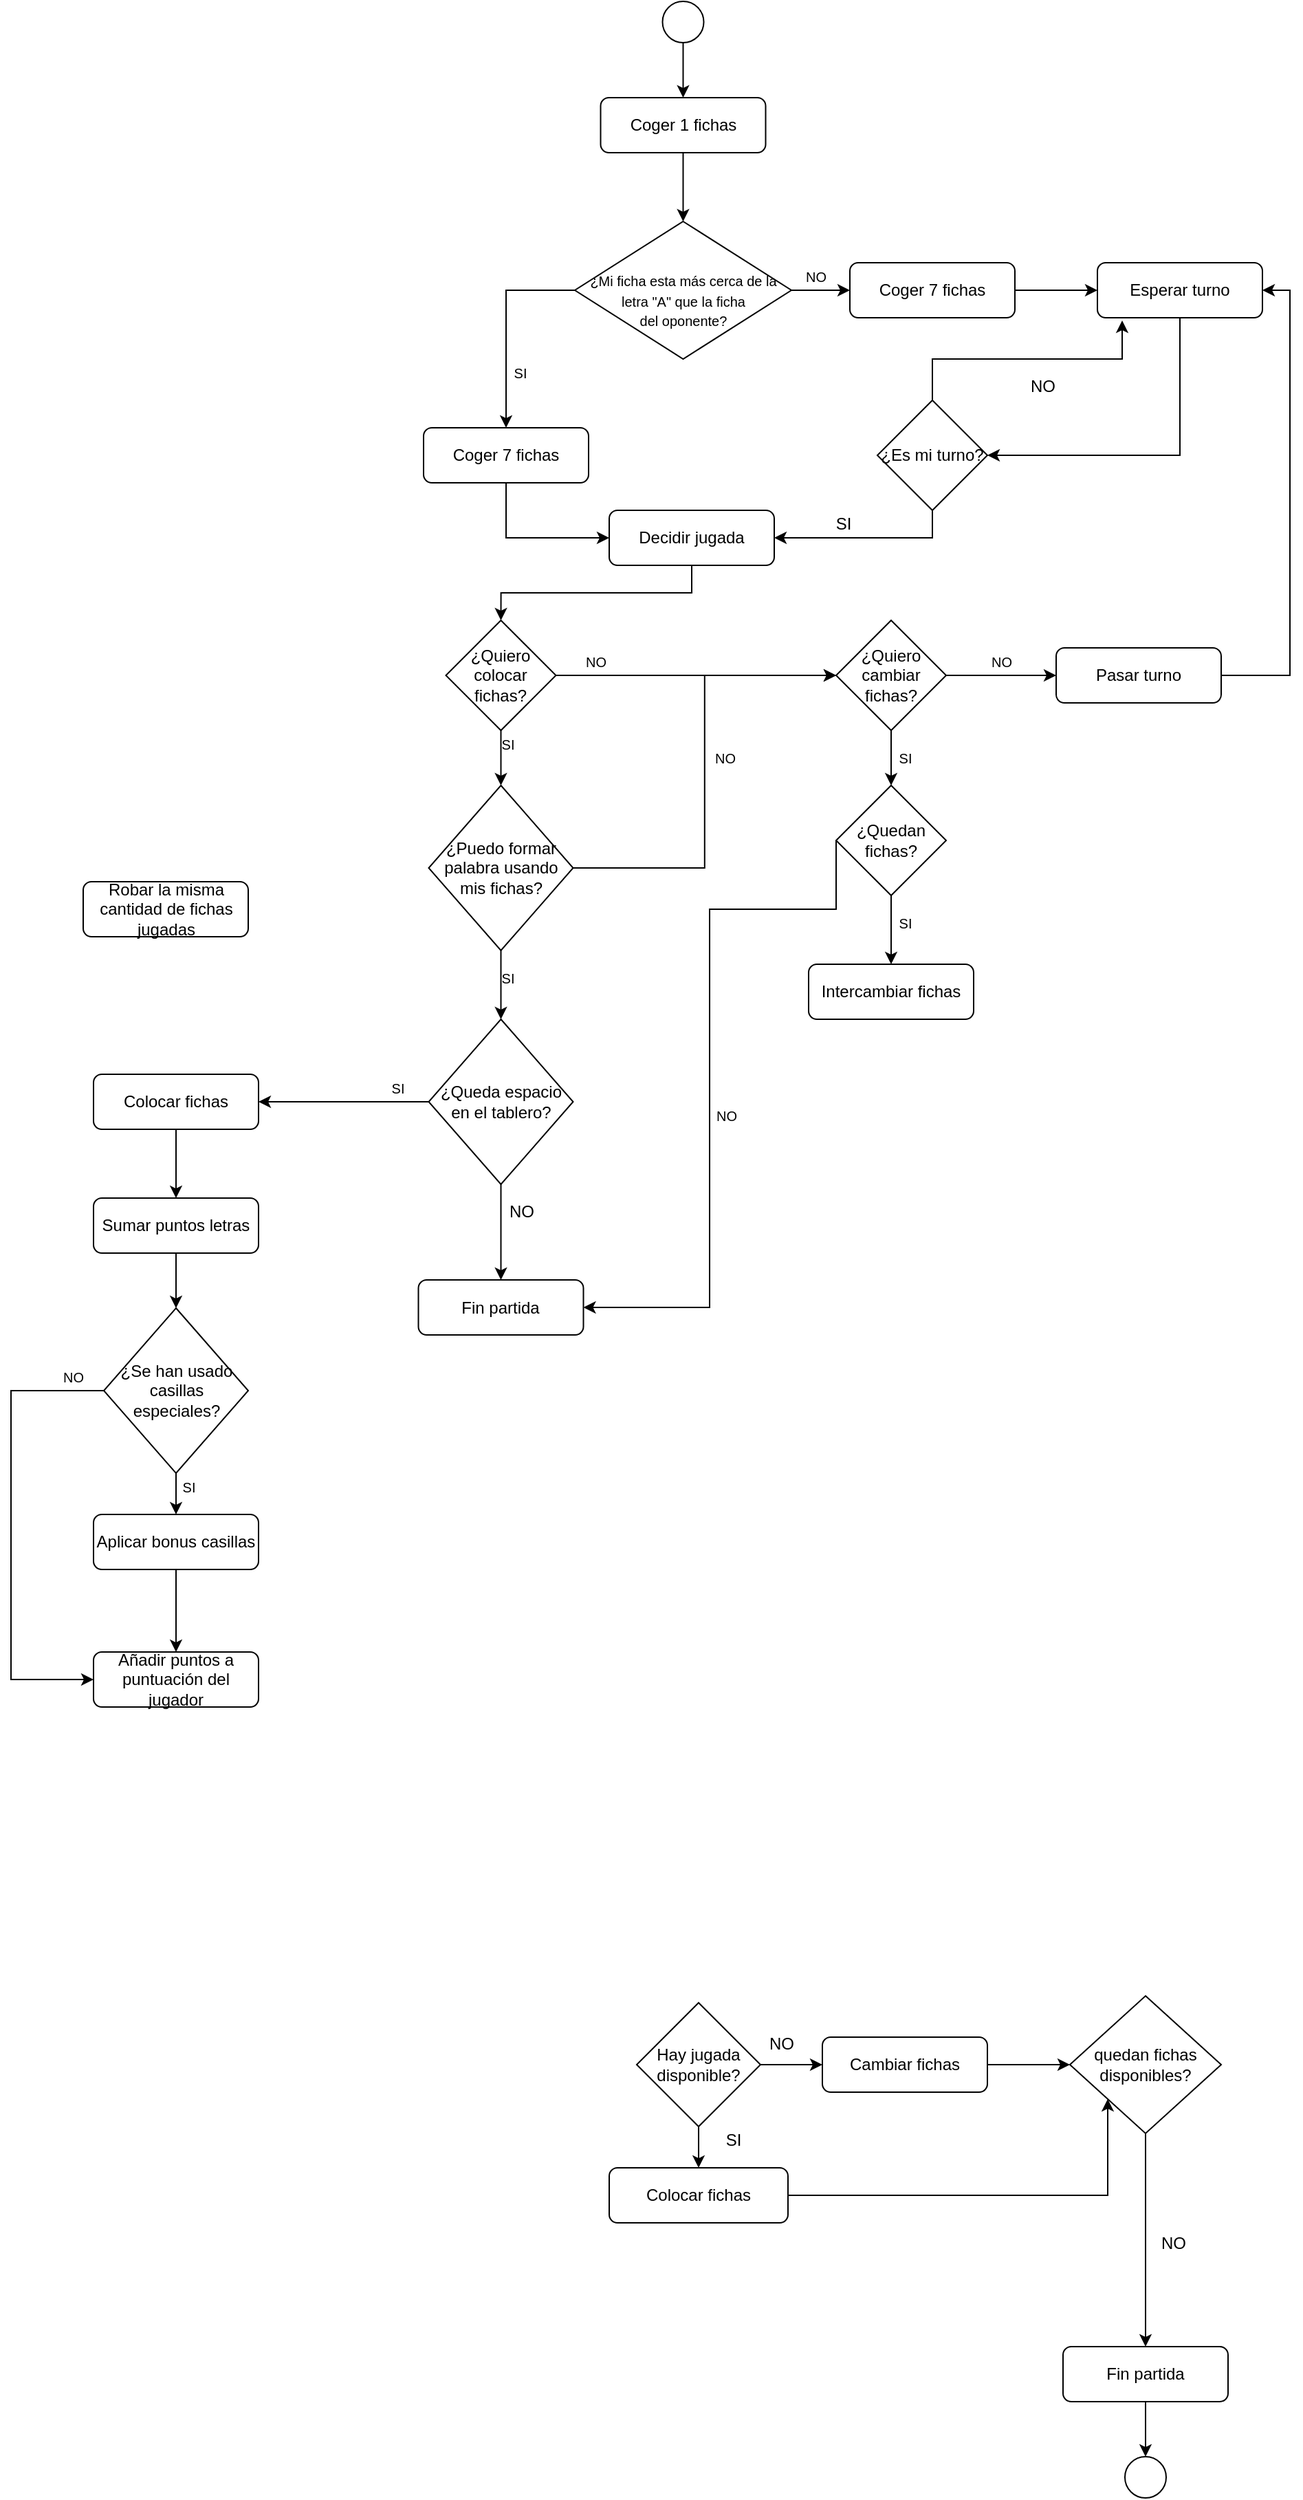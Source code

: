 <mxfile version="15.8.7" type="device"><diagram id="C5RBs43oDa-KdzZeNtuy" name="Page-1"><mxGraphModel dx="2500" dy="2065" grid="1" gridSize="10" guides="1" tooltips="1" connect="1" arrows="1" fold="1" page="1" pageScale="1" pageWidth="827" pageHeight="1169" math="0" shadow="0"><root><mxCell id="WIyWlLk6GJQsqaUBKTNV-0"/><mxCell id="WIyWlLk6GJQsqaUBKTNV-1" parent="WIyWlLk6GJQsqaUBKTNV-0"/><mxCell id="bVc6-nYakRr1ycgDQ5VQ-3" style="edgeStyle=orthogonalEdgeStyle;rounded=0;orthogonalLoop=1;jettySize=auto;html=1;exitX=0.5;exitY=1;exitDx=0;exitDy=0;entryX=0.5;entryY=0;entryDx=0;entryDy=0;fontSize=10;" edge="1" parent="WIyWlLk6GJQsqaUBKTNV-1" source="WIyWlLk6GJQsqaUBKTNV-3" target="bVc6-nYakRr1ycgDQ5VQ-0"><mxGeometry relative="1" as="geometry"/></mxCell><mxCell id="WIyWlLk6GJQsqaUBKTNV-3" value="Coger 1 fichas" style="rounded=1;whiteSpace=wrap;html=1;fontSize=12;glass=0;strokeWidth=1;shadow=0;" parent="WIyWlLk6GJQsqaUBKTNV-1" vertex="1"><mxGeometry x="148.75" y="-60" width="120" height="40" as="geometry"/></mxCell><mxCell id="ImrE4aAvCi5O0tiW0bwu-2" style="edgeStyle=orthogonalEdgeStyle;rounded=0;orthogonalLoop=1;jettySize=auto;html=1;exitX=0.5;exitY=1;exitDx=0;exitDy=0;entryX=0.5;entryY=0;entryDx=0;entryDy=0;" parent="WIyWlLk6GJQsqaUBKTNV-1" source="ImrE4aAvCi5O0tiW0bwu-0" target="WIyWlLk6GJQsqaUBKTNV-3" edge="1"><mxGeometry relative="1" as="geometry"/></mxCell><mxCell id="ImrE4aAvCi5O0tiW0bwu-0" value="" style="ellipse;whiteSpace=wrap;html=1;aspect=fixed;" parent="WIyWlLk6GJQsqaUBKTNV-1" vertex="1"><mxGeometry x="193.75" y="-130" width="30" height="30" as="geometry"/></mxCell><mxCell id="bVc6-nYakRr1ycgDQ5VQ-19" style="edgeStyle=orthogonalEdgeStyle;rounded=0;orthogonalLoop=1;jettySize=auto;html=1;exitX=0.5;exitY=0;exitDx=0;exitDy=0;entryX=0.15;entryY=1.05;entryDx=0;entryDy=0;entryPerimeter=0;fontSize=10;" edge="1" parent="WIyWlLk6GJQsqaUBKTNV-1" source="ImrE4aAvCi5O0tiW0bwu-3" target="ImrE4aAvCi5O0tiW0bwu-4"><mxGeometry relative="1" as="geometry"/></mxCell><mxCell id="bVc6-nYakRr1ycgDQ5VQ-20" style="edgeStyle=orthogonalEdgeStyle;rounded=0;orthogonalLoop=1;jettySize=auto;html=1;exitX=0.5;exitY=1;exitDx=0;exitDy=0;fontSize=10;" edge="1" parent="WIyWlLk6GJQsqaUBKTNV-1" source="ImrE4aAvCi5O0tiW0bwu-3" target="ImrE4aAvCi5O0tiW0bwu-9"><mxGeometry relative="1" as="geometry"/></mxCell><mxCell id="ImrE4aAvCi5O0tiW0bwu-3" value="¿Es mi turno?" style="rhombus;whiteSpace=wrap;html=1;" parent="WIyWlLk6GJQsqaUBKTNV-1" vertex="1"><mxGeometry x="350" y="160" width="80" height="80" as="geometry"/></mxCell><mxCell id="bVc6-nYakRr1ycgDQ5VQ-18" style="edgeStyle=orthogonalEdgeStyle;rounded=0;orthogonalLoop=1;jettySize=auto;html=1;exitX=0.5;exitY=1;exitDx=0;exitDy=0;entryX=1;entryY=0.5;entryDx=0;entryDy=0;fontSize=10;" edge="1" parent="WIyWlLk6GJQsqaUBKTNV-1" source="ImrE4aAvCi5O0tiW0bwu-4" target="ImrE4aAvCi5O0tiW0bwu-3"><mxGeometry relative="1" as="geometry"/></mxCell><mxCell id="ImrE4aAvCi5O0tiW0bwu-4" value="Esperar turno" style="rounded=1;whiteSpace=wrap;html=1;fontSize=12;glass=0;strokeWidth=1;shadow=0;" parent="WIyWlLk6GJQsqaUBKTNV-1" vertex="1"><mxGeometry x="510" y="60" width="120" height="40" as="geometry"/></mxCell><mxCell id="ImrE4aAvCi5O0tiW0bwu-8" value="NO" style="text;html=1;align=center;verticalAlign=middle;resizable=0;points=[];autosize=1;strokeColor=none;" parent="WIyWlLk6GJQsqaUBKTNV-1" vertex="1"><mxGeometry x="455" y="140" width="30" height="20" as="geometry"/></mxCell><mxCell id="bVc6-nYakRr1ycgDQ5VQ-22" style="edgeStyle=orthogonalEdgeStyle;rounded=0;orthogonalLoop=1;jettySize=auto;html=1;exitX=0.5;exitY=1;exitDx=0;exitDy=0;entryX=0.5;entryY=0;entryDx=0;entryDy=0;fontSize=10;" edge="1" parent="WIyWlLk6GJQsqaUBKTNV-1" source="ImrE4aAvCi5O0tiW0bwu-9" target="bVc6-nYakRr1ycgDQ5VQ-21"><mxGeometry relative="1" as="geometry"/></mxCell><mxCell id="ImrE4aAvCi5O0tiW0bwu-9" value="Decidir jugada" style="rounded=1;whiteSpace=wrap;html=1;fontSize=12;glass=0;strokeWidth=1;shadow=0;" parent="WIyWlLk6GJQsqaUBKTNV-1" vertex="1"><mxGeometry x="155" y="240" width="120" height="40" as="geometry"/></mxCell><mxCell id="ImrE4aAvCi5O0tiW0bwu-40" style="edgeStyle=orthogonalEdgeStyle;rounded=0;orthogonalLoop=1;jettySize=auto;html=1;exitX=1;exitY=0.5;exitDx=0;exitDy=0;entryX=0;entryY=1;entryDx=0;entryDy=0;" parent="WIyWlLk6GJQsqaUBKTNV-1" source="ImrE4aAvCi5O0tiW0bwu-13" target="ImrE4aAvCi5O0tiW0bwu-15" edge="1"><mxGeometry relative="1" as="geometry"/></mxCell><mxCell id="ImrE4aAvCi5O0tiW0bwu-13" value="Colocar fichas" style="rounded=1;whiteSpace=wrap;html=1;fontSize=12;glass=0;strokeWidth=1;shadow=0;" parent="WIyWlLk6GJQsqaUBKTNV-1" vertex="1"><mxGeometry x="155" y="1445" width="130" height="40" as="geometry"/></mxCell><mxCell id="ImrE4aAvCi5O0tiW0bwu-34" style="edgeStyle=orthogonalEdgeStyle;rounded=0;orthogonalLoop=1;jettySize=auto;html=1;exitX=0.5;exitY=1;exitDx=0;exitDy=0;entryX=0.5;entryY=0;entryDx=0;entryDy=0;" parent="WIyWlLk6GJQsqaUBKTNV-1" source="ImrE4aAvCi5O0tiW0bwu-15" target="ImrE4aAvCi5O0tiW0bwu-33" edge="1"><mxGeometry relative="1" as="geometry"/></mxCell><mxCell id="ImrE4aAvCi5O0tiW0bwu-15" value="quedan fichas disponibles?" style="rhombus;whiteSpace=wrap;html=1;" parent="WIyWlLk6GJQsqaUBKTNV-1" vertex="1"><mxGeometry x="490" y="1320" width="110" height="100" as="geometry"/></mxCell><mxCell id="ImrE4aAvCi5O0tiW0bwu-22" style="edgeStyle=orthogonalEdgeStyle;rounded=0;orthogonalLoop=1;jettySize=auto;html=1;exitX=0.5;exitY=1;exitDx=0;exitDy=0;entryX=0.5;entryY=0;entryDx=0;entryDy=0;" parent="WIyWlLk6GJQsqaUBKTNV-1" source="ImrE4aAvCi5O0tiW0bwu-17" target="ImrE4aAvCi5O0tiW0bwu-13" edge="1"><mxGeometry relative="1" as="geometry"/></mxCell><mxCell id="ImrE4aAvCi5O0tiW0bwu-24" style="edgeStyle=orthogonalEdgeStyle;rounded=0;orthogonalLoop=1;jettySize=auto;html=1;exitX=1;exitY=0.5;exitDx=0;exitDy=0;entryX=0;entryY=0.5;entryDx=0;entryDy=0;" parent="WIyWlLk6GJQsqaUBKTNV-1" source="ImrE4aAvCi5O0tiW0bwu-17" target="ImrE4aAvCi5O0tiW0bwu-23" edge="1"><mxGeometry relative="1" as="geometry"/></mxCell><mxCell id="ImrE4aAvCi5O0tiW0bwu-17" value="Hay jugada disponible?" style="rhombus;whiteSpace=wrap;html=1;" parent="WIyWlLk6GJQsqaUBKTNV-1" vertex="1"><mxGeometry x="175" y="1325" width="90" height="90" as="geometry"/></mxCell><mxCell id="ImrE4aAvCi5O0tiW0bwu-19" value="SI" style="text;html=1;align=center;verticalAlign=middle;resizable=0;points=[];autosize=1;strokeColor=none;" parent="WIyWlLk6GJQsqaUBKTNV-1" vertex="1"><mxGeometry x="310" y="240" width="30" height="20" as="geometry"/></mxCell><mxCell id="ImrE4aAvCi5O0tiW0bwu-21" value="SI" style="text;html=1;align=center;verticalAlign=middle;resizable=0;points=[];autosize=1;strokeColor=none;" parent="WIyWlLk6GJQsqaUBKTNV-1" vertex="1"><mxGeometry x="230" y="1415" width="30" height="20" as="geometry"/></mxCell><mxCell id="ImrE4aAvCi5O0tiW0bwu-25" style="edgeStyle=orthogonalEdgeStyle;rounded=0;orthogonalLoop=1;jettySize=auto;html=1;exitX=1;exitY=0.5;exitDx=0;exitDy=0;entryX=0;entryY=0.5;entryDx=0;entryDy=0;" parent="WIyWlLk6GJQsqaUBKTNV-1" source="ImrE4aAvCi5O0tiW0bwu-23" target="ImrE4aAvCi5O0tiW0bwu-15" edge="1"><mxGeometry relative="1" as="geometry"/></mxCell><mxCell id="ImrE4aAvCi5O0tiW0bwu-23" value="Cambiar fichas" style="rounded=1;whiteSpace=wrap;html=1;fontSize=12;glass=0;strokeWidth=1;shadow=0;" parent="WIyWlLk6GJQsqaUBKTNV-1" vertex="1"><mxGeometry x="310" y="1350" width="120" height="40" as="geometry"/></mxCell><mxCell id="ImrE4aAvCi5O0tiW0bwu-32" value="NO" style="text;html=1;align=center;verticalAlign=middle;resizable=0;points=[];autosize=1;strokeColor=none;" parent="WIyWlLk6GJQsqaUBKTNV-1" vertex="1"><mxGeometry x="265" y="1345" width="30" height="20" as="geometry"/></mxCell><mxCell id="ImrE4aAvCi5O0tiW0bwu-36" style="edgeStyle=orthogonalEdgeStyle;rounded=0;orthogonalLoop=1;jettySize=auto;html=1;exitX=0.5;exitY=1;exitDx=0;exitDy=0;entryX=0.5;entryY=0;entryDx=0;entryDy=0;" parent="WIyWlLk6GJQsqaUBKTNV-1" source="ImrE4aAvCi5O0tiW0bwu-33" target="ImrE4aAvCi5O0tiW0bwu-35" edge="1"><mxGeometry relative="1" as="geometry"/></mxCell><mxCell id="ImrE4aAvCi5O0tiW0bwu-33" value="Fin partida" style="rounded=1;whiteSpace=wrap;html=1;fontSize=12;glass=0;strokeWidth=1;shadow=0;" parent="WIyWlLk6GJQsqaUBKTNV-1" vertex="1"><mxGeometry x="485" y="1575" width="120" height="40" as="geometry"/></mxCell><mxCell id="ImrE4aAvCi5O0tiW0bwu-35" value="" style="ellipse;whiteSpace=wrap;html=1;aspect=fixed;" parent="WIyWlLk6GJQsqaUBKTNV-1" vertex="1"><mxGeometry x="530" y="1655" width="30" height="30" as="geometry"/></mxCell><mxCell id="ImrE4aAvCi5O0tiW0bwu-41" value="NO" style="text;html=1;align=center;verticalAlign=middle;resizable=0;points=[];autosize=1;strokeColor=none;" parent="WIyWlLk6GJQsqaUBKTNV-1" vertex="1"><mxGeometry x="550" y="1489.5" width="30" height="20" as="geometry"/></mxCell><mxCell id="bVc6-nYakRr1ycgDQ5VQ-9" style="edgeStyle=orthogonalEdgeStyle;rounded=0;orthogonalLoop=1;jettySize=auto;html=1;exitX=0;exitY=0.5;exitDx=0;exitDy=0;entryX=0.5;entryY=0;entryDx=0;entryDy=0;fontSize=10;" edge="1" parent="WIyWlLk6GJQsqaUBKTNV-1" source="bVc6-nYakRr1ycgDQ5VQ-0" target="bVc6-nYakRr1ycgDQ5VQ-6"><mxGeometry relative="1" as="geometry"/></mxCell><mxCell id="bVc6-nYakRr1ycgDQ5VQ-17" style="edgeStyle=orthogonalEdgeStyle;rounded=0;orthogonalLoop=1;jettySize=auto;html=1;exitX=1;exitY=0.5;exitDx=0;exitDy=0;fontSize=10;" edge="1" parent="WIyWlLk6GJQsqaUBKTNV-1" source="bVc6-nYakRr1ycgDQ5VQ-0" target="bVc6-nYakRr1ycgDQ5VQ-12"><mxGeometry relative="1" as="geometry"/></mxCell><mxCell id="bVc6-nYakRr1ycgDQ5VQ-0" value="&lt;span style=&quot;font-size: 10px&quot;&gt;&lt;br&gt;¿Mi ficha esta más cerca de la&lt;/span&gt;&lt;br&gt;&lt;span style=&quot;font-size: 10px&quot;&gt;letra &quot;A&quot; que la ficha&lt;/span&gt;&lt;br&gt;&lt;div&gt;&lt;span style=&quot;font-size: 10px&quot;&gt;del oponente?&lt;/span&gt;&lt;/div&gt;" style="rhombus;whiteSpace=wrap;html=1;rounded=0;align=center;" vertex="1" parent="WIyWlLk6GJQsqaUBKTNV-1"><mxGeometry x="130" y="30" width="157.5" height="100" as="geometry"/></mxCell><mxCell id="bVc6-nYakRr1ycgDQ5VQ-2" value="NO" style="text;html=1;align=center;verticalAlign=middle;resizable=0;points=[];autosize=1;strokeColor=none;fillColor=none;fontSize=10;" vertex="1" parent="WIyWlLk6GJQsqaUBKTNV-1"><mxGeometry x="290" y="60" width="30" height="20" as="geometry"/></mxCell><mxCell id="bVc6-nYakRr1ycgDQ5VQ-5" value="SI" style="text;html=1;align=center;verticalAlign=middle;resizable=0;points=[];autosize=1;strokeColor=none;fillColor=none;fontSize=10;" vertex="1" parent="WIyWlLk6GJQsqaUBKTNV-1"><mxGeometry x="80" y="130" width="20" height="20" as="geometry"/></mxCell><mxCell id="bVc6-nYakRr1ycgDQ5VQ-10" style="edgeStyle=orthogonalEdgeStyle;rounded=0;orthogonalLoop=1;jettySize=auto;html=1;exitX=0.5;exitY=1;exitDx=0;exitDy=0;entryX=0;entryY=0.5;entryDx=0;entryDy=0;fontSize=10;" edge="1" parent="WIyWlLk6GJQsqaUBKTNV-1" source="bVc6-nYakRr1ycgDQ5VQ-6" target="ImrE4aAvCi5O0tiW0bwu-9"><mxGeometry relative="1" as="geometry"/></mxCell><mxCell id="bVc6-nYakRr1ycgDQ5VQ-6" value="Coger 7 fichas" style="rounded=1;whiteSpace=wrap;html=1;fontSize=12;glass=0;strokeWidth=1;shadow=0;" vertex="1" parent="WIyWlLk6GJQsqaUBKTNV-1"><mxGeometry x="20" y="180" width="120" height="40" as="geometry"/></mxCell><mxCell id="bVc6-nYakRr1ycgDQ5VQ-14" style="edgeStyle=orthogonalEdgeStyle;rounded=0;orthogonalLoop=1;jettySize=auto;html=1;exitX=1;exitY=0.5;exitDx=0;exitDy=0;entryX=0;entryY=0.5;entryDx=0;entryDy=0;fontSize=10;" edge="1" parent="WIyWlLk6GJQsqaUBKTNV-1" source="bVc6-nYakRr1ycgDQ5VQ-12" target="ImrE4aAvCi5O0tiW0bwu-4"><mxGeometry relative="1" as="geometry"/></mxCell><mxCell id="bVc6-nYakRr1ycgDQ5VQ-12" value="Coger 7 fichas" style="rounded=1;whiteSpace=wrap;html=1;fontSize=12;glass=0;strokeWidth=1;shadow=0;" vertex="1" parent="WIyWlLk6GJQsqaUBKTNV-1"><mxGeometry x="330" y="60" width="120" height="40" as="geometry"/></mxCell><mxCell id="bVc6-nYakRr1ycgDQ5VQ-24" style="edgeStyle=orthogonalEdgeStyle;rounded=0;orthogonalLoop=1;jettySize=auto;html=1;exitX=1;exitY=0.5;exitDx=0;exitDy=0;entryX=0;entryY=0.5;entryDx=0;entryDy=0;fontSize=10;" edge="1" parent="WIyWlLk6GJQsqaUBKTNV-1" source="bVc6-nYakRr1ycgDQ5VQ-21" target="bVc6-nYakRr1ycgDQ5VQ-23"><mxGeometry relative="1" as="geometry"/></mxCell><mxCell id="bVc6-nYakRr1ycgDQ5VQ-31" style="edgeStyle=orthogonalEdgeStyle;rounded=0;orthogonalLoop=1;jettySize=auto;html=1;exitX=0.5;exitY=1;exitDx=0;exitDy=0;entryX=0.5;entryY=0;entryDx=0;entryDy=0;fontSize=10;" edge="1" parent="WIyWlLk6GJQsqaUBKTNV-1" source="bVc6-nYakRr1ycgDQ5VQ-21" target="bVc6-nYakRr1ycgDQ5VQ-30"><mxGeometry relative="1" as="geometry"/></mxCell><mxCell id="bVc6-nYakRr1ycgDQ5VQ-21" value="¿Quiero colocar fichas?" style="rhombus;whiteSpace=wrap;html=1;" vertex="1" parent="WIyWlLk6GJQsqaUBKTNV-1"><mxGeometry x="36.25" y="320" width="80" height="80" as="geometry"/></mxCell><mxCell id="bVc6-nYakRr1ycgDQ5VQ-25" style="edgeStyle=orthogonalEdgeStyle;rounded=0;orthogonalLoop=1;jettySize=auto;html=1;exitX=1;exitY=0.5;exitDx=0;exitDy=0;fontSize=10;entryX=0;entryY=0.5;entryDx=0;entryDy=0;" edge="1" parent="WIyWlLk6GJQsqaUBKTNV-1" source="bVc6-nYakRr1ycgDQ5VQ-23" target="bVc6-nYakRr1ycgDQ5VQ-28"><mxGeometry relative="1" as="geometry"><mxPoint x="490" y="360" as="targetPoint"/></mxGeometry></mxCell><mxCell id="bVc6-nYakRr1ycgDQ5VQ-67" style="edgeStyle=orthogonalEdgeStyle;rounded=0;orthogonalLoop=1;jettySize=auto;html=1;exitX=0.5;exitY=1;exitDx=0;exitDy=0;entryX=0.5;entryY=0;entryDx=0;entryDy=0;fontSize=10;" edge="1" parent="WIyWlLk6GJQsqaUBKTNV-1" source="bVc6-nYakRr1ycgDQ5VQ-23" target="bVc6-nYakRr1ycgDQ5VQ-64"><mxGeometry relative="1" as="geometry"/></mxCell><mxCell id="bVc6-nYakRr1ycgDQ5VQ-23" value="¿Quiero cambiar fichas?" style="rhombus;whiteSpace=wrap;html=1;" vertex="1" parent="WIyWlLk6GJQsqaUBKTNV-1"><mxGeometry x="320" y="320" width="80" height="80" as="geometry"/></mxCell><mxCell id="bVc6-nYakRr1ycgDQ5VQ-26" value="NO" style="text;html=1;align=center;verticalAlign=middle;resizable=0;points=[];autosize=1;strokeColor=none;fillColor=none;fontSize=10;" vertex="1" parent="WIyWlLk6GJQsqaUBKTNV-1"><mxGeometry x="130" y="340" width="30" height="20" as="geometry"/></mxCell><mxCell id="bVc6-nYakRr1ycgDQ5VQ-27" value="NO" style="text;html=1;align=center;verticalAlign=middle;resizable=0;points=[];autosize=1;strokeColor=none;fillColor=none;fontSize=10;" vertex="1" parent="WIyWlLk6GJQsqaUBKTNV-1"><mxGeometry x="425" y="340" width="30" height="20" as="geometry"/></mxCell><mxCell id="bVc6-nYakRr1ycgDQ5VQ-29" style="edgeStyle=orthogonalEdgeStyle;rounded=0;orthogonalLoop=1;jettySize=auto;html=1;exitX=1;exitY=0.5;exitDx=0;exitDy=0;entryX=1;entryY=0.5;entryDx=0;entryDy=0;fontSize=10;" edge="1" parent="WIyWlLk6GJQsqaUBKTNV-1" source="bVc6-nYakRr1ycgDQ5VQ-28" target="ImrE4aAvCi5O0tiW0bwu-4"><mxGeometry relative="1" as="geometry"/></mxCell><mxCell id="bVc6-nYakRr1ycgDQ5VQ-28" value="Pasar turno" style="rounded=1;whiteSpace=wrap;html=1;fontSize=12;glass=0;strokeWidth=1;shadow=0;" vertex="1" parent="WIyWlLk6GJQsqaUBKTNV-1"><mxGeometry x="480" y="340" width="120" height="40" as="geometry"/></mxCell><mxCell id="bVc6-nYakRr1ycgDQ5VQ-33" style="edgeStyle=orthogonalEdgeStyle;rounded=0;orthogonalLoop=1;jettySize=auto;html=1;exitX=1;exitY=0.5;exitDx=0;exitDy=0;fontSize=10;entryX=0;entryY=0.5;entryDx=0;entryDy=0;" edge="1" parent="WIyWlLk6GJQsqaUBKTNV-1" source="bVc6-nYakRr1ycgDQ5VQ-30" target="bVc6-nYakRr1ycgDQ5VQ-23"><mxGeometry relative="1" as="geometry"/></mxCell><mxCell id="bVc6-nYakRr1ycgDQ5VQ-39" style="edgeStyle=orthogonalEdgeStyle;rounded=0;orthogonalLoop=1;jettySize=auto;html=1;exitX=0.5;exitY=1;exitDx=0;exitDy=0;entryX=0.5;entryY=0;entryDx=0;entryDy=0;fontSize=10;" edge="1" parent="WIyWlLk6GJQsqaUBKTNV-1" source="bVc6-nYakRr1ycgDQ5VQ-30" target="bVc6-nYakRr1ycgDQ5VQ-35"><mxGeometry relative="1" as="geometry"/></mxCell><mxCell id="bVc6-nYakRr1ycgDQ5VQ-30" value="¿Puedo formar palabra usando mis fichas?" style="rhombus;whiteSpace=wrap;html=1;" vertex="1" parent="WIyWlLk6GJQsqaUBKTNV-1"><mxGeometry x="23.75" y="440" width="105" height="120" as="geometry"/></mxCell><mxCell id="bVc6-nYakRr1ycgDQ5VQ-32" value="SI" style="text;html=1;align=center;verticalAlign=middle;resizable=0;points=[];autosize=1;strokeColor=none;fillColor=none;fontSize=10;" vertex="1" parent="WIyWlLk6GJQsqaUBKTNV-1"><mxGeometry x="71.25" y="400" width="20" height="20" as="geometry"/></mxCell><mxCell id="bVc6-nYakRr1ycgDQ5VQ-34" value="NO" style="text;html=1;align=center;verticalAlign=middle;resizable=0;points=[];autosize=1;strokeColor=none;fillColor=none;fontSize=10;" vertex="1" parent="WIyWlLk6GJQsqaUBKTNV-1"><mxGeometry x="223.75" y="410" width="30" height="20" as="geometry"/></mxCell><mxCell id="bVc6-nYakRr1ycgDQ5VQ-42" style="edgeStyle=orthogonalEdgeStyle;rounded=0;orthogonalLoop=1;jettySize=auto;html=1;exitX=0;exitY=0.5;exitDx=0;exitDy=0;entryX=1;entryY=0.5;entryDx=0;entryDy=0;fontSize=10;" edge="1" parent="WIyWlLk6GJQsqaUBKTNV-1" source="bVc6-nYakRr1ycgDQ5VQ-35" target="bVc6-nYakRr1ycgDQ5VQ-41"><mxGeometry relative="1" as="geometry"/></mxCell><mxCell id="bVc6-nYakRr1ycgDQ5VQ-35" value="¿Queda espacio en el tablero?" style="rhombus;whiteSpace=wrap;html=1;" vertex="1" parent="WIyWlLk6GJQsqaUBKTNV-1"><mxGeometry x="23.75" y="610" width="105" height="120" as="geometry"/></mxCell><mxCell id="bVc6-nYakRr1ycgDQ5VQ-36" style="edgeStyle=orthogonalEdgeStyle;rounded=0;orthogonalLoop=1;jettySize=auto;html=1;exitX=0.5;exitY=1;exitDx=0;exitDy=0;entryX=0.5;entryY=0;entryDx=0;entryDy=0;" edge="1" parent="WIyWlLk6GJQsqaUBKTNV-1" target="bVc6-nYakRr1ycgDQ5VQ-37" source="bVc6-nYakRr1ycgDQ5VQ-35"><mxGeometry relative="1" as="geometry"><mxPoint x="115" y="710" as="sourcePoint"/></mxGeometry></mxCell><mxCell id="bVc6-nYakRr1ycgDQ5VQ-37" value="Fin partida" style="rounded=1;whiteSpace=wrap;html=1;fontSize=12;glass=0;strokeWidth=1;shadow=0;" vertex="1" parent="WIyWlLk6GJQsqaUBKTNV-1"><mxGeometry x="16.25" y="799.5" width="120" height="40" as="geometry"/></mxCell><mxCell id="bVc6-nYakRr1ycgDQ5VQ-38" value="NO" style="text;html=1;align=center;verticalAlign=middle;resizable=0;points=[];autosize=1;strokeColor=none;" vertex="1" parent="WIyWlLk6GJQsqaUBKTNV-1"><mxGeometry x="76.25" y="740" width="30" height="20" as="geometry"/></mxCell><mxCell id="bVc6-nYakRr1ycgDQ5VQ-40" value="SI" style="text;html=1;align=center;verticalAlign=middle;resizable=0;points=[];autosize=1;strokeColor=none;fillColor=none;fontSize=10;" vertex="1" parent="WIyWlLk6GJQsqaUBKTNV-1"><mxGeometry x="71.25" y="570" width="20" height="20" as="geometry"/></mxCell><mxCell id="bVc6-nYakRr1ycgDQ5VQ-71" style="edgeStyle=orthogonalEdgeStyle;rounded=0;orthogonalLoop=1;jettySize=auto;html=1;exitX=0.5;exitY=1;exitDx=0;exitDy=0;entryX=0.5;entryY=0;entryDx=0;entryDy=0;fontSize=10;" edge="1" parent="WIyWlLk6GJQsqaUBKTNV-1" source="bVc6-nYakRr1ycgDQ5VQ-41" target="bVc6-nYakRr1ycgDQ5VQ-44"><mxGeometry relative="1" as="geometry"/></mxCell><mxCell id="bVc6-nYakRr1ycgDQ5VQ-41" value="Colocar fichas" style="rounded=1;whiteSpace=wrap;html=1;fontSize=12;glass=0;strokeWidth=1;shadow=0;" vertex="1" parent="WIyWlLk6GJQsqaUBKTNV-1"><mxGeometry x="-220" y="650" width="120" height="40" as="geometry"/></mxCell><mxCell id="bVc6-nYakRr1ycgDQ5VQ-43" value="SI" style="text;html=1;align=center;verticalAlign=middle;resizable=0;points=[];autosize=1;strokeColor=none;fillColor=none;fontSize=10;" vertex="1" parent="WIyWlLk6GJQsqaUBKTNV-1"><mxGeometry x="-8.75" y="650" width="20" height="20" as="geometry"/></mxCell><mxCell id="bVc6-nYakRr1ycgDQ5VQ-72" style="edgeStyle=orthogonalEdgeStyle;rounded=0;orthogonalLoop=1;jettySize=auto;html=1;exitX=0.5;exitY=1;exitDx=0;exitDy=0;entryX=0.5;entryY=0;entryDx=0;entryDy=0;fontSize=10;" edge="1" parent="WIyWlLk6GJQsqaUBKTNV-1" source="bVc6-nYakRr1ycgDQ5VQ-44" target="bVc6-nYakRr1ycgDQ5VQ-46"><mxGeometry relative="1" as="geometry"/></mxCell><mxCell id="bVc6-nYakRr1ycgDQ5VQ-44" value="Sumar puntos letras" style="rounded=1;whiteSpace=wrap;html=1;fontSize=12;glass=0;strokeWidth=1;shadow=0;" vertex="1" parent="WIyWlLk6GJQsqaUBKTNV-1"><mxGeometry x="-220" y="740" width="120" height="40" as="geometry"/></mxCell><mxCell id="bVc6-nYakRr1ycgDQ5VQ-73" style="edgeStyle=orthogonalEdgeStyle;rounded=0;orthogonalLoop=1;jettySize=auto;html=1;exitX=0.5;exitY=1;exitDx=0;exitDy=0;entryX=0.5;entryY=0;entryDx=0;entryDy=0;fontSize=10;" edge="1" parent="WIyWlLk6GJQsqaUBKTNV-1" source="bVc6-nYakRr1ycgDQ5VQ-46" target="bVc6-nYakRr1ycgDQ5VQ-54"><mxGeometry relative="1" as="geometry"/></mxCell><mxCell id="bVc6-nYakRr1ycgDQ5VQ-77" style="edgeStyle=orthogonalEdgeStyle;rounded=0;orthogonalLoop=1;jettySize=auto;html=1;exitX=0;exitY=0.5;exitDx=0;exitDy=0;entryX=0;entryY=0.5;entryDx=0;entryDy=0;fontSize=10;" edge="1" parent="WIyWlLk6GJQsqaUBKTNV-1" source="bVc6-nYakRr1ycgDQ5VQ-46" target="bVc6-nYakRr1ycgDQ5VQ-48"><mxGeometry relative="1" as="geometry"><Array as="points"><mxPoint x="-280" y="880"/><mxPoint x="-280" y="1090"/></Array></mxGeometry></mxCell><mxCell id="bVc6-nYakRr1ycgDQ5VQ-46" value="¿Se han usado casillas especiales?" style="rhombus;whiteSpace=wrap;html=1;" vertex="1" parent="WIyWlLk6GJQsqaUBKTNV-1"><mxGeometry x="-212.5" y="820" width="105" height="120" as="geometry"/></mxCell><mxCell id="bVc6-nYakRr1ycgDQ5VQ-48" value="Añadir puntos a puntuación del jugador" style="rounded=1;whiteSpace=wrap;html=1;fontSize=12;glass=0;strokeWidth=1;shadow=0;" vertex="1" parent="WIyWlLk6GJQsqaUBKTNV-1"><mxGeometry x="-220" y="1070" width="120" height="40" as="geometry"/></mxCell><mxCell id="bVc6-nYakRr1ycgDQ5VQ-78" style="edgeStyle=orthogonalEdgeStyle;rounded=0;orthogonalLoop=1;jettySize=auto;html=1;exitX=0.5;exitY=1;exitDx=0;exitDy=0;entryX=0.5;entryY=0;entryDx=0;entryDy=0;fontSize=10;" edge="1" parent="WIyWlLk6GJQsqaUBKTNV-1" source="bVc6-nYakRr1ycgDQ5VQ-54" target="bVc6-nYakRr1ycgDQ5VQ-48"><mxGeometry relative="1" as="geometry"/></mxCell><mxCell id="bVc6-nYakRr1ycgDQ5VQ-54" value="Aplicar bonus casillas" style="rounded=1;whiteSpace=wrap;html=1;fontSize=12;glass=0;strokeWidth=1;shadow=0;" vertex="1" parent="WIyWlLk6GJQsqaUBKTNV-1"><mxGeometry x="-220" y="970" width="120" height="40" as="geometry"/></mxCell><mxCell id="bVc6-nYakRr1ycgDQ5VQ-60" value="Robar la misma cantidad de fichas jugadas" style="rounded=1;whiteSpace=wrap;html=1;fontSize=12;glass=0;strokeWidth=1;shadow=0;" vertex="1" parent="WIyWlLk6GJQsqaUBKTNV-1"><mxGeometry x="-227.5" y="510" width="120" height="40" as="geometry"/></mxCell><mxCell id="bVc6-nYakRr1ycgDQ5VQ-63" value="Intercambiar fichas" style="rounded=1;whiteSpace=wrap;html=1;fontSize=12;glass=0;strokeWidth=1;shadow=0;" vertex="1" parent="WIyWlLk6GJQsqaUBKTNV-1"><mxGeometry x="300" y="570" width="120" height="40" as="geometry"/></mxCell><mxCell id="bVc6-nYakRr1ycgDQ5VQ-65" style="edgeStyle=orthogonalEdgeStyle;rounded=0;orthogonalLoop=1;jettySize=auto;html=1;exitX=0.5;exitY=1;exitDx=0;exitDy=0;entryX=0.5;entryY=0;entryDx=0;entryDy=0;fontSize=10;" edge="1" parent="WIyWlLk6GJQsqaUBKTNV-1" source="bVc6-nYakRr1ycgDQ5VQ-64" target="bVc6-nYakRr1ycgDQ5VQ-63"><mxGeometry relative="1" as="geometry"/></mxCell><mxCell id="bVc6-nYakRr1ycgDQ5VQ-69" style="edgeStyle=orthogonalEdgeStyle;rounded=0;orthogonalLoop=1;jettySize=auto;html=1;exitX=0;exitY=0.5;exitDx=0;exitDy=0;entryX=1;entryY=0.5;entryDx=0;entryDy=0;fontSize=10;" edge="1" parent="WIyWlLk6GJQsqaUBKTNV-1" source="bVc6-nYakRr1ycgDQ5VQ-64" target="bVc6-nYakRr1ycgDQ5VQ-37"><mxGeometry relative="1" as="geometry"><Array as="points"><mxPoint x="320" y="530"/><mxPoint x="228" y="530"/><mxPoint x="228" y="819"/></Array></mxGeometry></mxCell><mxCell id="bVc6-nYakRr1ycgDQ5VQ-64" value="¿Quedan fichas?" style="rhombus;whiteSpace=wrap;html=1;" vertex="1" parent="WIyWlLk6GJQsqaUBKTNV-1"><mxGeometry x="320" y="440" width="80" height="80" as="geometry"/></mxCell><mxCell id="bVc6-nYakRr1ycgDQ5VQ-66" value="SI" style="text;html=1;align=center;verticalAlign=middle;resizable=0;points=[];autosize=1;strokeColor=none;fillColor=none;fontSize=10;" vertex="1" parent="WIyWlLk6GJQsqaUBKTNV-1"><mxGeometry x="360" y="530" width="20" height="20" as="geometry"/></mxCell><mxCell id="bVc6-nYakRr1ycgDQ5VQ-68" value="SI" style="text;html=1;align=center;verticalAlign=middle;resizable=0;points=[];autosize=1;strokeColor=none;fillColor=none;fontSize=10;" vertex="1" parent="WIyWlLk6GJQsqaUBKTNV-1"><mxGeometry x="360" y="410" width="20" height="20" as="geometry"/></mxCell><mxCell id="bVc6-nYakRr1ycgDQ5VQ-70" value="NO" style="text;html=1;align=center;verticalAlign=middle;resizable=0;points=[];autosize=1;strokeColor=none;fillColor=none;fontSize=10;" vertex="1" parent="WIyWlLk6GJQsqaUBKTNV-1"><mxGeometry x="225" y="670" width="30" height="20" as="geometry"/></mxCell><mxCell id="bVc6-nYakRr1ycgDQ5VQ-74" value="SI" style="text;html=1;align=center;verticalAlign=middle;resizable=0;points=[];autosize=1;strokeColor=none;fillColor=none;fontSize=10;" vertex="1" parent="WIyWlLk6GJQsqaUBKTNV-1"><mxGeometry x="-161.25" y="940" width="20" height="20" as="geometry"/></mxCell><mxCell id="bVc6-nYakRr1ycgDQ5VQ-76" value="NO" style="text;html=1;align=center;verticalAlign=middle;resizable=0;points=[];autosize=1;strokeColor=none;fillColor=none;fontSize=10;" vertex="1" parent="WIyWlLk6GJQsqaUBKTNV-1"><mxGeometry x="-250" y="860" width="30" height="20" as="geometry"/></mxCell></root></mxGraphModel></diagram></mxfile>